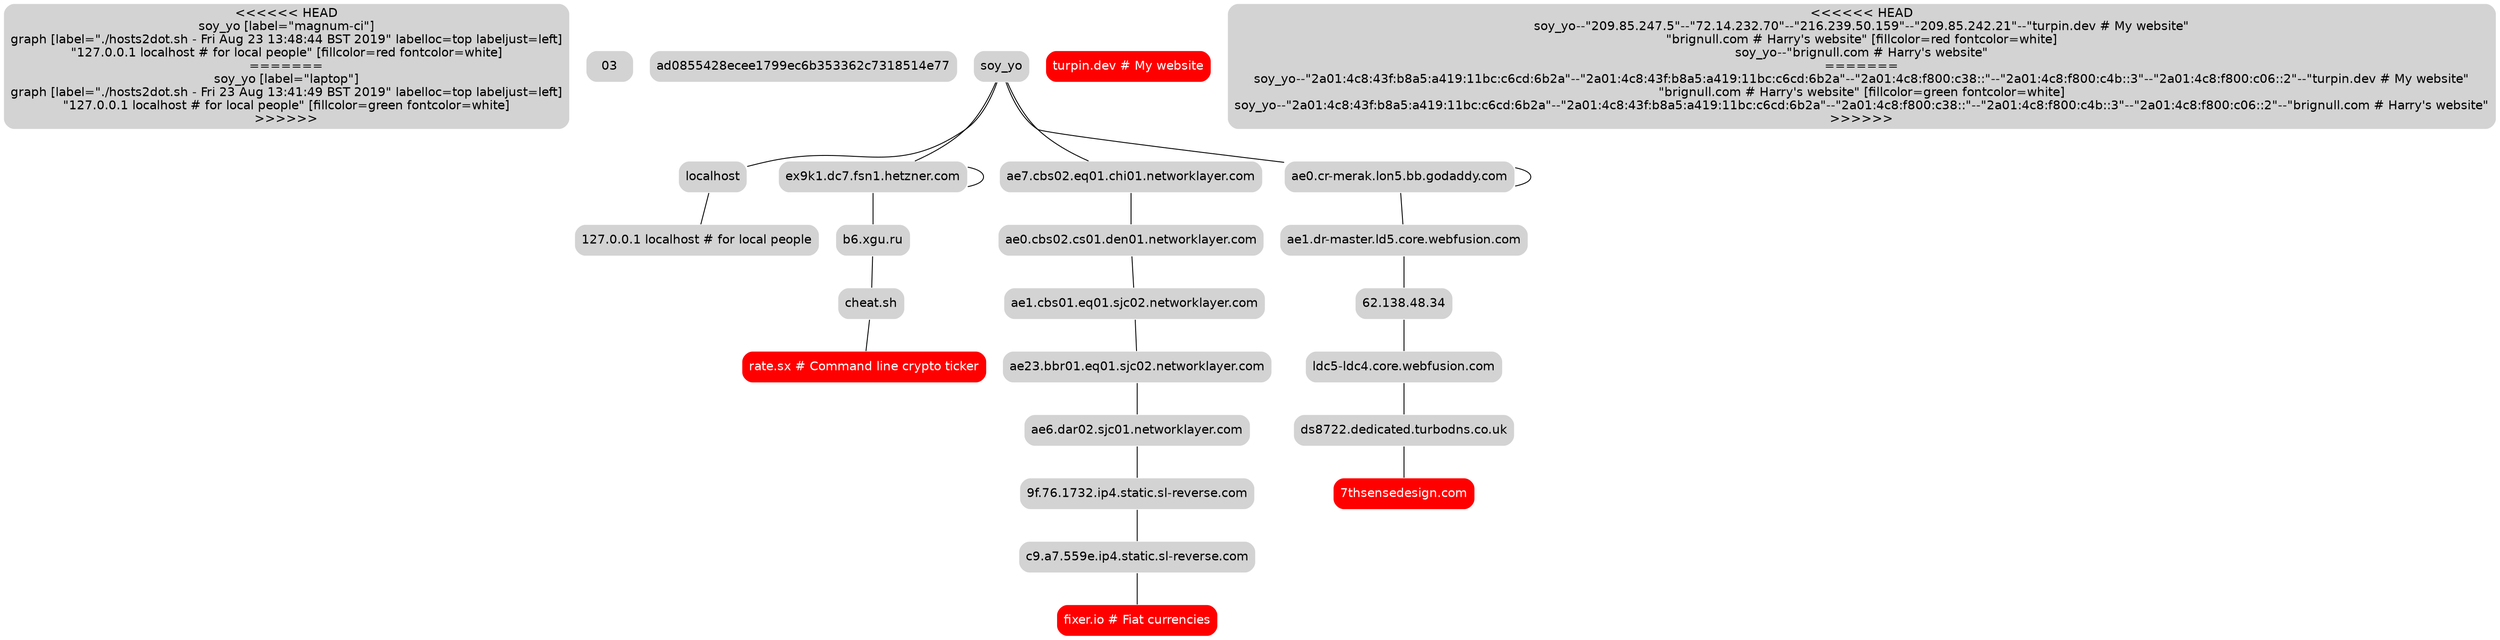 strict graph {
fontname=helvetica
node [shape=rect style="filled,rounded" color=white fillcolor=lightgrey fontname=helvetica]
<<<<<<< HEAD
soy_yo [label="magnum-ci"]
graph [label="./hosts2dot.sh - Fri Aug 23 13:48:44 BST 2019" labelloc=top labeljust=left]
"127.0.0.1 localhost # for local people" [fillcolor=red fontcolor=white]
=======
soy_yo [label="laptop"]
graph [label="./hosts2dot.sh - Fri 23 Aug 13:41:49 BST 2019" labelloc=top labeljust=left]
"127.0.0.1 localhost # for local people" [fillcolor=green fontcolor=white]
>>>>>>> 03ad0855428ecee1799ec6b353362c7318514e77
soy_yo--"localhost"--"127.0.0.1 localhost # for local people"
"rate.sx # Command line crypto ticker" [fillcolor=red fontcolor=white]
soy_yo--"ex9k1.dc7.fsn1.hetzner.com"--"ex9k1.dc7.fsn1.hetzner.com"--"b6.xgu.ru"--"cheat.sh"--"rate.sx # Command line crypto ticker"
"fixer.io # Fiat currencies" [fillcolor=red fontcolor=white]
soy_yo--"ae7.cbs02.eq01.chi01.networklayer.com"--"ae0.cbs02.cs01.den01.networklayer.com"--"ae1.cbs01.eq01.sjc02.networklayer.com"--"ae23.bbr01.eq01.sjc02.networklayer.com"--"ae6.dar02.sjc01.networklayer.com"--"9f.76.1732.ip4.static.sl-reverse.com"--"c9.a7.559e.ip4.static.sl-reverse.com"--"fixer.io # Fiat currencies"
"turpin.dev # My website" [fillcolor=red fontcolor=white]
<<<<<<< HEAD
soy_yo--"209.85.247.5"--"72.14.232.70"--"216.239.50.159"--"209.85.242.21"--"turpin.dev # My website"
"brignull.com # Harry's website" [fillcolor=red fontcolor=white]
soy_yo--"brignull.com # Harry's website"
=======
soy_yo--"2a01:4c8:43f:b8a5:a419:11bc:c6cd:6b2a"--"2a01:4c8:43f:b8a5:a419:11bc:c6cd:6b2a"--"2a01:4c8:f800:c38::"--"2a01:4c8:f800:c4b::3"--"2a01:4c8:f800:c06::2"--"turpin.dev # My website"
"brignull.com # Harry's website" [fillcolor=green fontcolor=white]
soy_yo--"2a01:4c8:43f:b8a5:a419:11bc:c6cd:6b2a"--"2a01:4c8:43f:b8a5:a419:11bc:c6cd:6b2a"--"2a01:4c8:f800:c38::"--"2a01:4c8:f800:c4b::3"--"2a01:4c8:f800:c06::2"--"brignull.com # Harry's website"
>>>>>>> 03ad0855428ecee1799ec6b353362c7318514e77
"7thsensedesign.com" [fillcolor=red fontcolor=white]
soy_yo--"ae0.cr-merak.lon5.bb.godaddy.com"--"ae0.cr-merak.lon5.bb.godaddy.com"--"ae1.dr-master.ld5.core.webfusion.com"--"62.138.48.34"--"ldc5-ldc4.core.webfusion.com"--"ds8722.dedicated.turbodns.co.uk"--"7thsensedesign.com"
}
